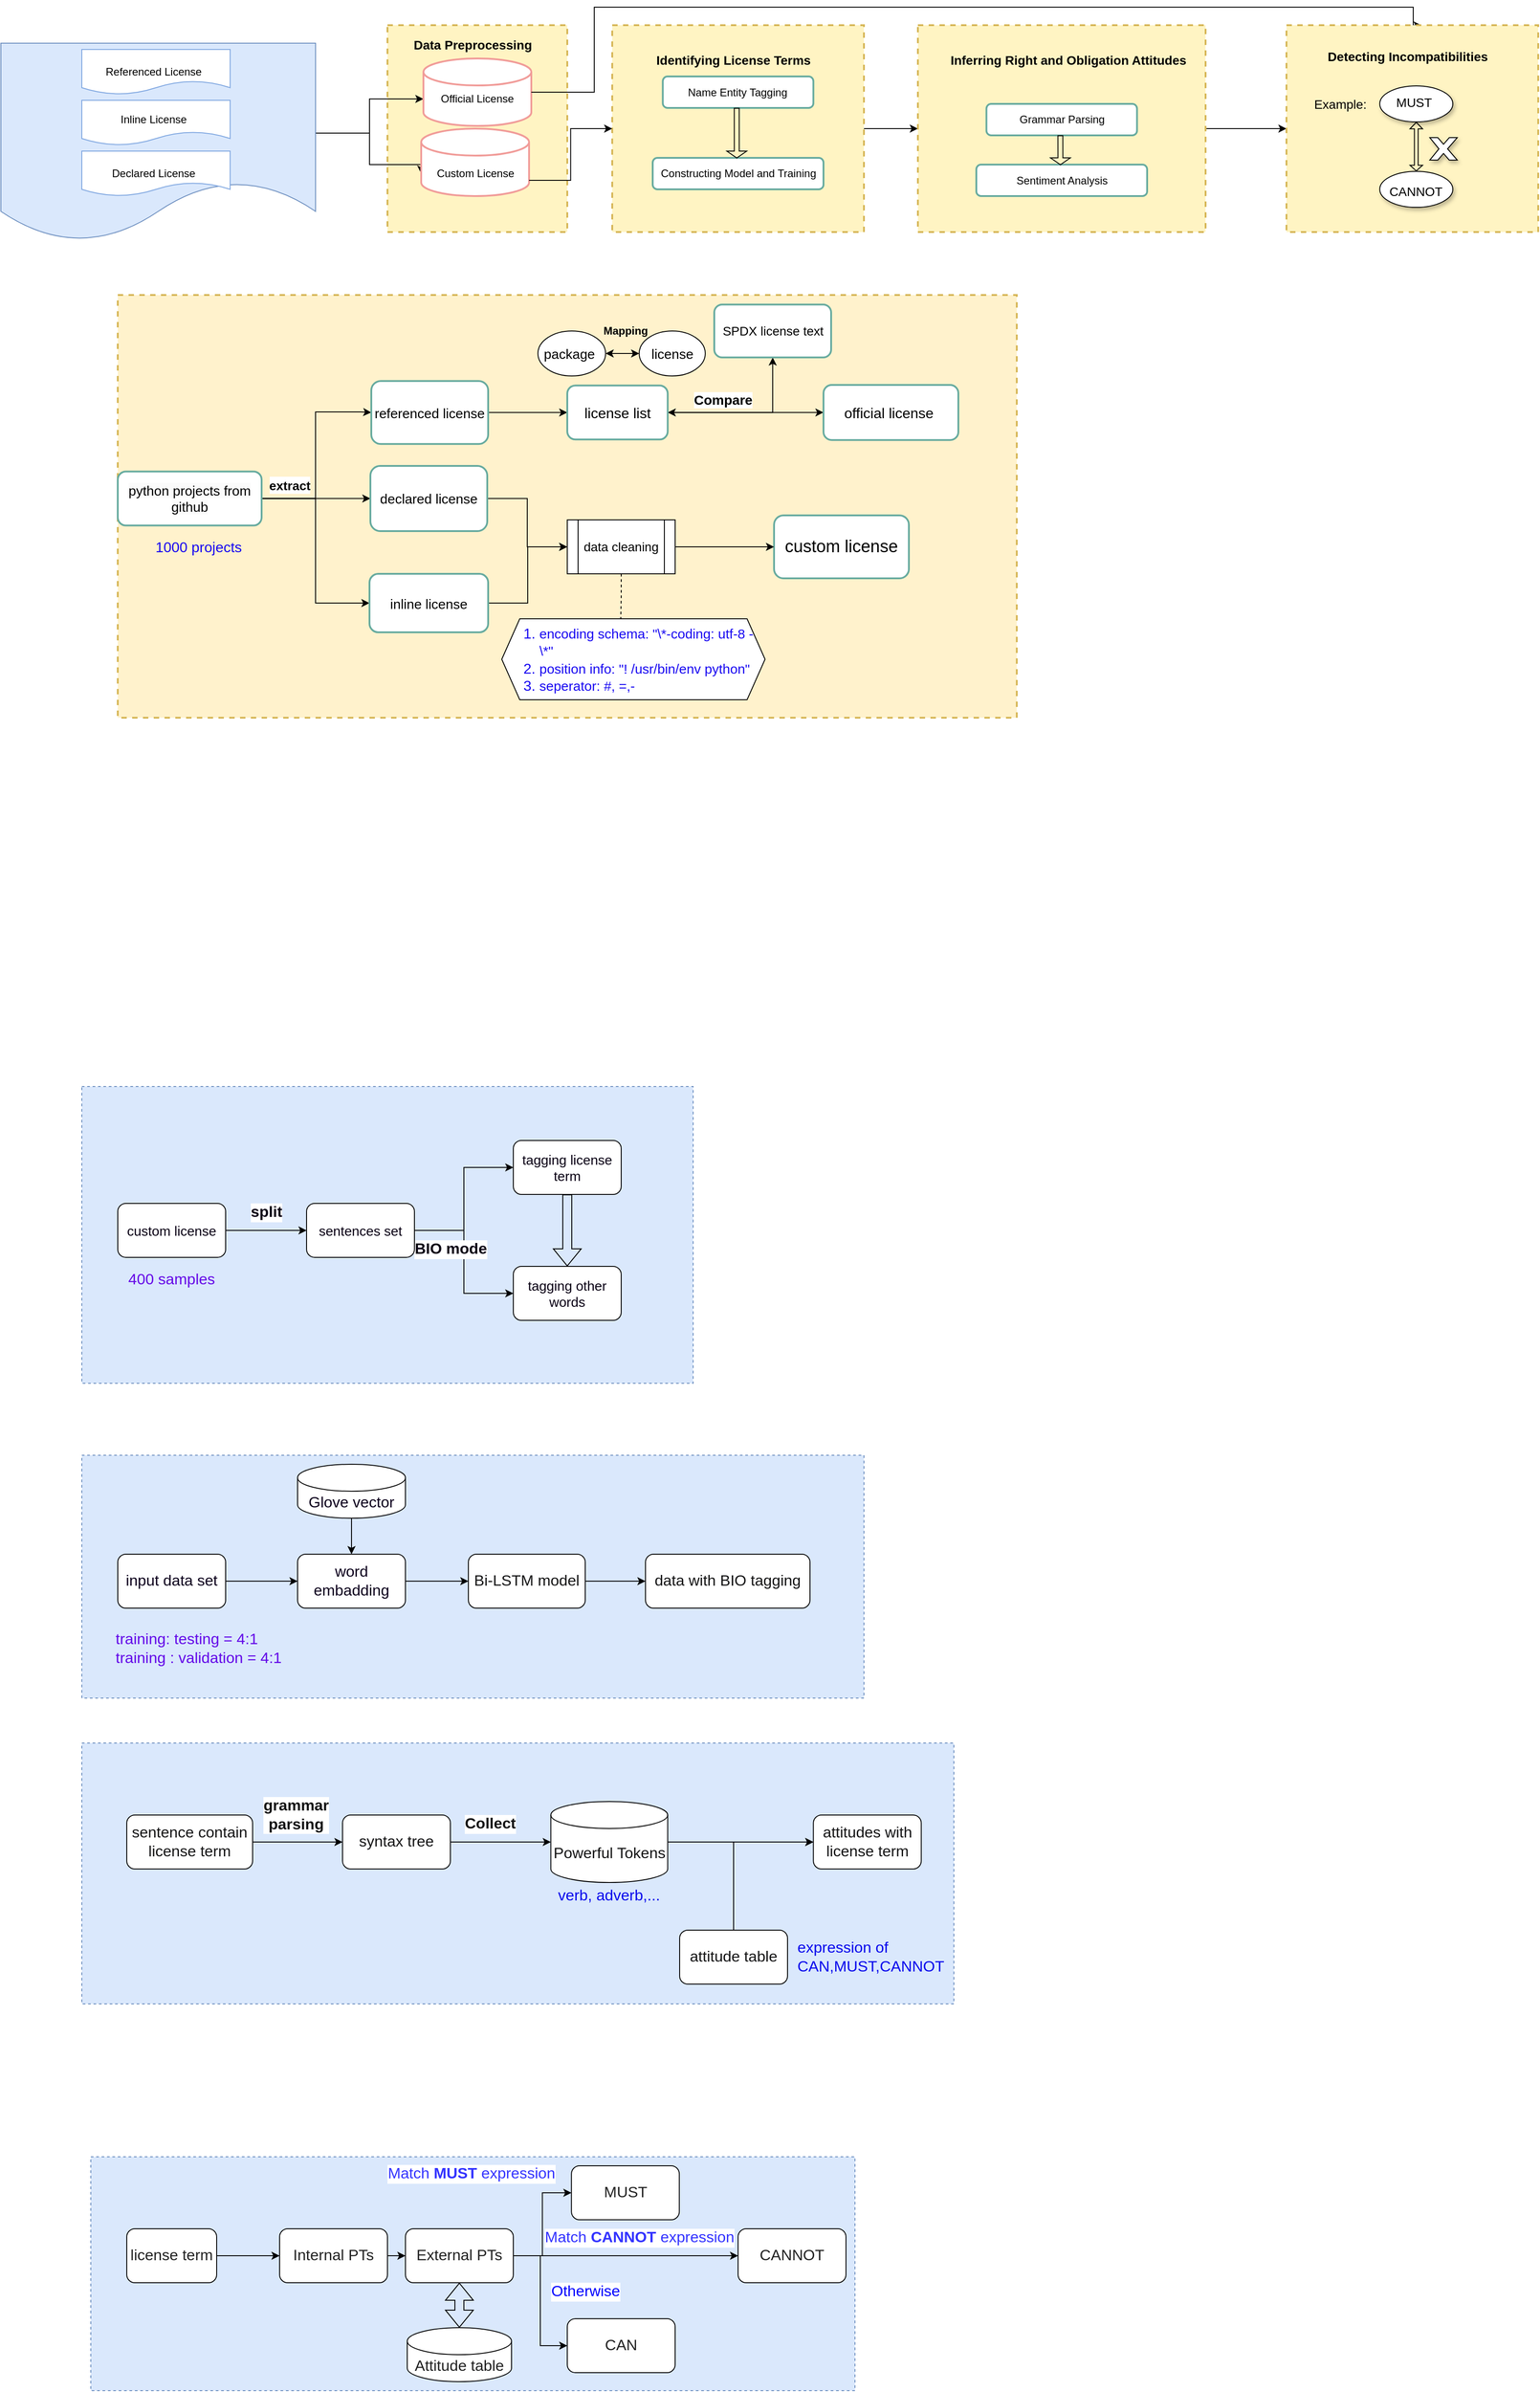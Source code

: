 <mxfile version="20.8.3" type="github">
  <diagram id="LoJ6E7l1iG33e22ECbr3" name="第 1 页">
    <mxGraphModel dx="2642" dy="511" grid="1" gridSize="10" guides="1" tooltips="1" connect="1" arrows="1" fold="1" page="1" pageScale="1" pageWidth="1654" pageHeight="1169" math="0" shadow="0">
      <root>
        <mxCell id="0" />
        <mxCell id="1" parent="0" />
        <mxCell id="tMsoOzyT2SmthRaGuFJ_-2" value="" style="rounded=0;whiteSpace=wrap;html=1;dashed=1;strokeWidth=2;fillColor=#fff2cc;strokeColor=#d6b656;" parent="1" vertex="1">
          <mxGeometry x="-130" y="460" width="1000" height="470" as="geometry" />
        </mxCell>
        <mxCell id="uneNTKZCtoABOVwzLXwp-10" style="edgeStyle=orthogonalEdgeStyle;rounded=0;orthogonalLoop=1;jettySize=auto;html=1;exitX=1;exitY=0.5;exitDx=0;exitDy=0;entryX=0;entryY=0.5;entryDx=0;entryDy=0;" parent="1" source="92rRM3sGEScD5bXHkcLb-15" target="92rRM3sGEScD5bXHkcLb-26" edge="1">
          <mxGeometry relative="1" as="geometry" />
        </mxCell>
        <mxCell id="92rRM3sGEScD5bXHkcLb-15" value="" style="rounded=0;whiteSpace=wrap;html=1;dashed=1;fillColor=#FFF4C3;strokeColor=#d6b656;strokeWidth=2;" parent="1" vertex="1">
          <mxGeometry x="420" y="160" width="280" height="230" as="geometry" />
        </mxCell>
        <mxCell id="92rRM3sGEScD5bXHkcLb-9" value="" style="rounded=0;whiteSpace=wrap;html=1;dashed=1;fillColor=#FFF4C3;strokeColor=#d6b656;strokeWidth=2;" parent="1" vertex="1">
          <mxGeometry x="170" y="160" width="200" height="230" as="geometry" />
        </mxCell>
        <mxCell id="uneNTKZCtoABOVwzLXwp-1" style="edgeStyle=orthogonalEdgeStyle;rounded=0;orthogonalLoop=1;jettySize=auto;html=1;exitX=1;exitY=0.5;exitDx=0;exitDy=0;" parent="1" source="92rRM3sGEScD5bXHkcLb-1" target="92rRM3sGEScD5bXHkcLb-12" edge="1">
          <mxGeometry relative="1" as="geometry">
            <Array as="points">
              <mxPoint x="90" y="280" />
              <mxPoint x="150" y="280" />
              <mxPoint x="150" y="242" />
            </Array>
          </mxGeometry>
        </mxCell>
        <mxCell id="uneNTKZCtoABOVwzLXwp-2" style="edgeStyle=orthogonalEdgeStyle;rounded=0;orthogonalLoop=1;jettySize=auto;html=1;exitX=1;exitY=0.5;exitDx=0;exitDy=0;entryX=0;entryY=0.5;entryDx=0;entryDy=0;" parent="1" source="92rRM3sGEScD5bXHkcLb-1" target="92rRM3sGEScD5bXHkcLb-13" edge="1">
          <mxGeometry relative="1" as="geometry">
            <Array as="points">
              <mxPoint x="90" y="280" />
              <mxPoint x="150" y="280" />
              <mxPoint x="150" y="315" />
            </Array>
          </mxGeometry>
        </mxCell>
        <mxCell id="92rRM3sGEScD5bXHkcLb-1" value="" style="shape=document;whiteSpace=wrap;html=1;boundedLbl=1;fillColor=#dae8fc;strokeColor=#6c8ebf;" parent="1" vertex="1">
          <mxGeometry x="-260" y="180" width="350" height="220" as="geometry" />
        </mxCell>
        <mxCell id="92rRM3sGEScD5bXHkcLb-2" value="" style="shape=document;whiteSpace=wrap;html=1;boundedLbl=1;strokeColor=#7EA6E0;" parent="1" vertex="1">
          <mxGeometry x="-170" y="187" width="165" height="50" as="geometry" />
        </mxCell>
        <mxCell id="92rRM3sGEScD5bXHkcLb-3" value="" style="shape=document;whiteSpace=wrap;html=1;boundedLbl=1;strokeColor=#7EA6E0;" parent="1" vertex="1">
          <mxGeometry x="-170" y="243.5" width="165" height="50" as="geometry" />
        </mxCell>
        <mxCell id="92rRM3sGEScD5bXHkcLb-4" value="" style="shape=document;whiteSpace=wrap;html=1;boundedLbl=1;strokeColor=#7EA6E0;" parent="1" vertex="1">
          <mxGeometry x="-170" y="300" width="165" height="50" as="geometry" />
        </mxCell>
        <mxCell id="92rRM3sGEScD5bXHkcLb-5" value="Referenced License" style="text;html=1;strokeColor=none;fillColor=none;align=center;verticalAlign=middle;whiteSpace=wrap;rounded=0;" parent="1" vertex="1">
          <mxGeometry x="-150" y="197" width="120" height="30" as="geometry" />
        </mxCell>
        <mxCell id="92rRM3sGEScD5bXHkcLb-6" value="Inline License" style="text;html=1;strokeColor=none;fillColor=none;align=center;verticalAlign=middle;whiteSpace=wrap;rounded=0;" parent="1" vertex="1">
          <mxGeometry x="-150" y="250" width="120" height="30" as="geometry" />
        </mxCell>
        <mxCell id="92rRM3sGEScD5bXHkcLb-7" value="Declared License" style="text;html=1;strokeColor=none;fillColor=none;align=center;verticalAlign=middle;whiteSpace=wrap;rounded=0;" parent="1" vertex="1">
          <mxGeometry x="-150" y="310" width="120" height="30" as="geometry" />
        </mxCell>
        <mxCell id="92rRM3sGEScD5bXHkcLb-10" value="" style="shape=cylinder3;whiteSpace=wrap;html=1;boundedLbl=1;backgroundOutline=1;size=15;strokeColor=#F19C99;strokeWidth=2;" parent="1" vertex="1">
          <mxGeometry x="210" y="197" width="120" height="75" as="geometry" />
        </mxCell>
        <mxCell id="92rRM3sGEScD5bXHkcLb-11" value="" style="shape=cylinder3;whiteSpace=wrap;html=1;boundedLbl=1;backgroundOutline=1;size=15;strokeColor=#F19C99;strokeWidth=2;" parent="1" vertex="1">
          <mxGeometry x="207.5" y="275" width="120" height="75" as="geometry" />
        </mxCell>
        <mxCell id="uneNTKZCtoABOVwzLXwp-17" style="edgeStyle=orthogonalEdgeStyle;rounded=0;orthogonalLoop=1;jettySize=auto;html=1;exitX=1;exitY=0.25;exitDx=0;exitDy=0;entryX=0.537;entryY=0.001;entryDx=0;entryDy=0;entryPerimeter=0;" parent="1" source="92rRM3sGEScD5bXHkcLb-12" target="92rRM3sGEScD5bXHkcLb-33" edge="1">
          <mxGeometry relative="1" as="geometry">
            <Array as="points">
              <mxPoint x="400" y="234" />
              <mxPoint x="400" y="140" />
              <mxPoint x="1311" y="140" />
            </Array>
          </mxGeometry>
        </mxCell>
        <mxCell id="92rRM3sGEScD5bXHkcLb-12" value="Official License" style="text;html=1;strokeColor=none;fillColor=none;align=center;verticalAlign=middle;whiteSpace=wrap;rounded=0;" parent="1" vertex="1">
          <mxGeometry x="210" y="227" width="120" height="30" as="geometry" />
        </mxCell>
        <mxCell id="uneNTKZCtoABOVwzLXwp-3" style="edgeStyle=orthogonalEdgeStyle;rounded=0;orthogonalLoop=1;jettySize=auto;html=1;exitX=1;exitY=0.75;exitDx=0;exitDy=0;" parent="1" source="92rRM3sGEScD5bXHkcLb-13" target="92rRM3sGEScD5bXHkcLb-15" edge="1">
          <mxGeometry relative="1" as="geometry" />
        </mxCell>
        <mxCell id="92rRM3sGEScD5bXHkcLb-13" value="Custom License" style="text;html=1;strokeColor=none;fillColor=none;align=center;verticalAlign=middle;whiteSpace=wrap;rounded=0;" parent="1" vertex="1">
          <mxGeometry x="207.5" y="310" width="120" height="30" as="geometry" />
        </mxCell>
        <mxCell id="92rRM3sGEScD5bXHkcLb-14" value="&lt;b&gt;&lt;font style=&quot;font-size: 14px;&quot;&gt;Data Preprocessing&lt;/font&gt;&lt;/b&gt;" style="text;html=1;strokeColor=none;fillColor=none;align=center;verticalAlign=middle;whiteSpace=wrap;rounded=0;" parent="1" vertex="1">
          <mxGeometry x="190" y="167" width="150" height="30" as="geometry" />
        </mxCell>
        <mxCell id="92rRM3sGEScD5bXHkcLb-16" value="&lt;span style=&quot;font-size: 14px;&quot;&gt;&lt;b&gt;Identifying License Terms&lt;/b&gt;&lt;/span&gt;" style="text;html=1;strokeColor=none;fillColor=none;align=center;verticalAlign=middle;whiteSpace=wrap;rounded=0;" parent="1" vertex="1">
          <mxGeometry x="460" y="183.5" width="190" height="30" as="geometry" />
        </mxCell>
        <mxCell id="92rRM3sGEScD5bXHkcLb-17" value="" style="rounded=1;whiteSpace=wrap;html=1;fontSize=14;strokeColor=#67AB9F;strokeWidth=2;" parent="1" vertex="1">
          <mxGeometry x="476.25" y="217" width="167.5" height="35" as="geometry" />
        </mxCell>
        <mxCell id="92rRM3sGEScD5bXHkcLb-19" value="" style="rounded=1;whiteSpace=wrap;html=1;fontSize=14;strokeColor=#67AB9F;strokeWidth=2;" parent="1" vertex="1">
          <mxGeometry x="465.01" y="307.5" width="190" height="35" as="geometry" />
        </mxCell>
        <mxCell id="92rRM3sGEScD5bXHkcLb-21" value="Name Entity Tagging" style="text;html=1;strokeColor=none;fillColor=none;align=center;verticalAlign=middle;whiteSpace=wrap;rounded=0;shadow=1;" parent="1" vertex="1">
          <mxGeometry x="475.39" y="215.5" width="169.24" height="38" as="geometry" />
        </mxCell>
        <mxCell id="92rRM3sGEScD5bXHkcLb-22" value="Constructing Model and Training" style="text;html=1;strokeColor=none;fillColor=none;align=center;verticalAlign=middle;whiteSpace=wrap;rounded=0;shadow=1;" parent="1" vertex="1">
          <mxGeometry x="456.5" y="310" width="207" height="30" as="geometry" />
        </mxCell>
        <mxCell id="92rRM3sGEScD5bXHkcLb-25" value="" style="shape=flexArrow;endArrow=classic;html=1;rounded=0;fontSize=14;exitX=0.491;exitY=0.995;exitDx=0;exitDy=0;exitPerimeter=0;endWidth=15.625;endSize=2.225;entryX=0.493;entryY=-0.061;entryDx=0;entryDy=0;entryPerimeter=0;width=5.483;" parent="1" source="92rRM3sGEScD5bXHkcLb-17" target="92rRM3sGEScD5bXHkcLb-22" edge="1">
          <mxGeometry width="50" height="50" relative="1" as="geometry">
            <mxPoint x="243" y="620" as="sourcePoint" />
            <mxPoint x="300" y="560" as="targetPoint" />
            <Array as="points" />
          </mxGeometry>
        </mxCell>
        <mxCell id="uneNTKZCtoABOVwzLXwp-16" style="edgeStyle=orthogonalEdgeStyle;rounded=0;orthogonalLoop=1;jettySize=auto;html=1;exitX=1;exitY=0.5;exitDx=0;exitDy=0;entryX=0;entryY=0.5;entryDx=0;entryDy=0;" parent="1" source="92rRM3sGEScD5bXHkcLb-26" target="92rRM3sGEScD5bXHkcLb-33" edge="1">
          <mxGeometry relative="1" as="geometry" />
        </mxCell>
        <mxCell id="92rRM3sGEScD5bXHkcLb-26" value="" style="rounded=0;whiteSpace=wrap;html=1;dashed=1;fillColor=#FFF4C3;strokeColor=#d6b656;strokeWidth=2;" parent="1" vertex="1">
          <mxGeometry x="760" y="160" width="320" height="230" as="geometry" />
        </mxCell>
        <mxCell id="92rRM3sGEScD5bXHkcLb-27" value="&lt;span style=&quot;font-size: 14px;&quot;&gt;&lt;b&gt;Inferring Right and Obligation Attitudes&lt;/b&gt;&lt;/span&gt;" style="text;html=1;strokeColor=none;fillColor=none;align=center;verticalAlign=middle;whiteSpace=wrap;rounded=0;" parent="1" vertex="1">
          <mxGeometry x="790" y="183.5" width="275" height="30" as="geometry" />
        </mxCell>
        <mxCell id="92rRM3sGEScD5bXHkcLb-28" value="" style="rounded=1;whiteSpace=wrap;html=1;fontSize=14;strokeColor=#67AB9F;strokeWidth=2;" parent="1" vertex="1">
          <mxGeometry x="836.25" y="247.5" width="167.5" height="35" as="geometry" />
        </mxCell>
        <mxCell id="92rRM3sGEScD5bXHkcLb-29" value="" style="rounded=1;whiteSpace=wrap;html=1;fontSize=14;strokeColor=#67AB9F;strokeWidth=2;" parent="1" vertex="1">
          <mxGeometry x="825" y="315" width="190" height="35" as="geometry" />
        </mxCell>
        <mxCell id="92rRM3sGEScD5bXHkcLb-30" value="Grammar Parsing" style="text;html=1;strokeColor=none;fillColor=none;align=center;verticalAlign=middle;whiteSpace=wrap;rounded=0;shadow=1;" parent="1" vertex="1">
          <mxGeometry x="851.5" y="250" width="137" height="30" as="geometry" />
        </mxCell>
        <mxCell id="92rRM3sGEScD5bXHkcLb-31" value="Sentiment Analysis" style="text;html=1;strokeColor=none;fillColor=none;align=center;verticalAlign=middle;whiteSpace=wrap;rounded=0;shadow=1;" parent="1" vertex="1">
          <mxGeometry x="816.5" y="317.5" width="207" height="30" as="geometry" />
        </mxCell>
        <mxCell id="92rRM3sGEScD5bXHkcLb-32" value="" style="shape=flexArrow;endArrow=classic;html=1;rounded=0;fontSize=14;exitX=0.491;exitY=0.995;exitDx=0;exitDy=0;exitPerimeter=0;endWidth=15.625;endSize=2.225;entryX=0.493;entryY=-0.061;entryDx=0;entryDy=0;entryPerimeter=0;width=5.483;" parent="1" source="92rRM3sGEScD5bXHkcLb-28" target="92rRM3sGEScD5bXHkcLb-31" edge="1">
          <mxGeometry width="50" height="50" relative="1" as="geometry">
            <mxPoint x="919.25" y="257" as="sourcePoint" />
            <mxPoint x="976.25" y="197" as="targetPoint" />
          </mxGeometry>
        </mxCell>
        <mxCell id="92rRM3sGEScD5bXHkcLb-33" value="" style="rounded=0;whiteSpace=wrap;html=1;dashed=1;fillColor=#FFF4C3;strokeColor=#d6b656;strokeWidth=2;" parent="1" vertex="1">
          <mxGeometry x="1170" y="160" width="280" height="230" as="geometry" />
        </mxCell>
        <mxCell id="92rRM3sGEScD5bXHkcLb-34" value="&lt;span style=&quot;font-size: 14px;&quot;&gt;&lt;b&gt;Detecting Incompatibilities&lt;/b&gt;&lt;/span&gt;" style="text;html=1;strokeColor=none;fillColor=none;align=center;verticalAlign=middle;whiteSpace=wrap;rounded=0;" parent="1" vertex="1">
          <mxGeometry x="1210" y="180" width="190" height="30" as="geometry" />
        </mxCell>
        <mxCell id="92rRM3sGEScD5bXHkcLb-40" value="" style="ellipse;whiteSpace=wrap;html=1;shadow=1;fontSize=14;" parent="1" vertex="1">
          <mxGeometry x="1273.76" y="227.5" width="81.25" height="40" as="geometry" />
        </mxCell>
        <mxCell id="92rRM3sGEScD5bXHkcLb-41" value="" style="ellipse;whiteSpace=wrap;html=1;shadow=1;fontSize=14;" parent="1" vertex="1">
          <mxGeometry x="1273.76" y="322.5" width="81.25" height="40" as="geometry" />
        </mxCell>
        <mxCell id="92rRM3sGEScD5bXHkcLb-42" value="Example:" style="text;html=1;strokeColor=none;fillColor=none;align=center;verticalAlign=middle;whiteSpace=wrap;rounded=0;shadow=1;fontSize=14;" parent="1" vertex="1">
          <mxGeometry x="1200" y="232.5" width="60" height="30" as="geometry" />
        </mxCell>
        <mxCell id="92rRM3sGEScD5bXHkcLb-43" value="" style="shape=flexArrow;endArrow=classic;startArrow=classic;html=1;rounded=0;fontSize=14;entryX=0.5;entryY=1;entryDx=0;entryDy=0;startWidth=8.878;startSize=1.764;endWidth=8.878;endSize=2.079;width=4.184;" parent="1" source="92rRM3sGEScD5bXHkcLb-41" target="92rRM3sGEScD5bXHkcLb-40" edge="1">
          <mxGeometry width="100" height="100" relative="1" as="geometry">
            <mxPoint x="1260" y="162.5" as="sourcePoint" />
            <mxPoint x="1360" y="62.5" as="targetPoint" />
          </mxGeometry>
        </mxCell>
        <mxCell id="92rRM3sGEScD5bXHkcLb-44" value="MUST" style="text;html=1;strokeColor=none;fillColor=none;align=center;verticalAlign=middle;whiteSpace=wrap;rounded=0;shadow=1;fontSize=14;" parent="1" vertex="1">
          <mxGeometry x="1284.38" y="232.5" width="55.62" height="27.5" as="geometry" />
        </mxCell>
        <mxCell id="92rRM3sGEScD5bXHkcLb-45" value="CANNOT" style="text;html=1;strokeColor=none;fillColor=none;align=center;verticalAlign=middle;whiteSpace=wrap;rounded=0;shadow=1;fontSize=14;" parent="1" vertex="1">
          <mxGeometry x="1284.38" y="330" width="60" height="30" as="geometry" />
        </mxCell>
        <mxCell id="92rRM3sGEScD5bXHkcLb-46" value="" style="verticalLabelPosition=bottom;verticalAlign=top;html=1;shape=mxgraph.basic.x;shadow=1;fontSize=14;" parent="1" vertex="1">
          <mxGeometry x="1329.39" y="285" width="30.61" height="25" as="geometry" />
        </mxCell>
        <mxCell id="tMsoOzyT2SmthRaGuFJ_-19" style="edgeStyle=orthogonalEdgeStyle;rounded=0;orthogonalLoop=1;jettySize=auto;html=1;exitX=1;exitY=0.5;exitDx=0;exitDy=0;entryX=0;entryY=0.5;entryDx=0;entryDy=0;fontSize=15;" parent="1" source="tMsoOzyT2SmthRaGuFJ_-10" target="tMsoOzyT2SmthRaGuFJ_-11" edge="1">
          <mxGeometry relative="1" as="geometry">
            <Array as="points">
              <mxPoint x="90" y="686" />
              <mxPoint x="90" y="590" />
              <mxPoint x="140" y="590" />
            </Array>
          </mxGeometry>
        </mxCell>
        <mxCell id="tMsoOzyT2SmthRaGuFJ_-21" style="edgeStyle=orthogonalEdgeStyle;rounded=0;orthogonalLoop=1;jettySize=auto;html=1;exitX=1;exitY=0.5;exitDx=0;exitDy=0;entryX=0;entryY=0.5;entryDx=0;entryDy=0;fontSize=15;" parent="1" source="tMsoOzyT2SmthRaGuFJ_-10" target="tMsoOzyT2SmthRaGuFJ_-13" edge="1">
          <mxGeometry relative="1" as="geometry" />
        </mxCell>
        <mxCell id="tMsoOzyT2SmthRaGuFJ_-38" value="&lt;b&gt;&lt;font style=&quot;font-size: 14px;&quot;&gt;extract&lt;/font&gt;&lt;/b&gt;" style="edgeLabel;html=1;align=center;verticalAlign=middle;resizable=0;points=[];fontSize=16;" parent="tMsoOzyT2SmthRaGuFJ_-21" vertex="1" connectable="0">
          <mxGeometry x="-0.356" relative="1" as="geometry">
            <mxPoint x="-8" y="-16" as="offset" />
          </mxGeometry>
        </mxCell>
        <mxCell id="tMsoOzyT2SmthRaGuFJ_-22" style="edgeStyle=orthogonalEdgeStyle;rounded=0;orthogonalLoop=1;jettySize=auto;html=1;exitX=1;exitY=0.5;exitDx=0;exitDy=0;entryX=0;entryY=0.5;entryDx=0;entryDy=0;fontSize=15;" parent="1" source="tMsoOzyT2SmthRaGuFJ_-10" target="tMsoOzyT2SmthRaGuFJ_-14" edge="1">
          <mxGeometry relative="1" as="geometry" />
        </mxCell>
        <mxCell id="tMsoOzyT2SmthRaGuFJ_-10" value="&lt;span style=&quot;color: rgb(0, 0, 0); font-family: Helvetica; font-size: 15px; font-style: normal; font-variant-ligatures: normal; font-variant-caps: normal; font-weight: 400; letter-spacing: normal; orphans: 2; text-align: center; text-indent: 0px; text-transform: none; widows: 2; word-spacing: 0px; -webkit-text-stroke-width: 0px; background-color: rgb(251, 251, 251); text-decoration-style: initial; text-decoration-color: initial; float: none; display: inline !important;&quot;&gt;python projects from github&lt;/span&gt;" style="rounded=1;whiteSpace=wrap;html=1;fontSize=14;strokeColor=#67AB9F;strokeWidth=2;" parent="1" vertex="1">
          <mxGeometry x="-130" y="656.25" width="160" height="60" as="geometry" />
        </mxCell>
        <mxCell id="tMsoOzyT2SmthRaGuFJ_-23" style="edgeStyle=orthogonalEdgeStyle;rounded=0;orthogonalLoop=1;jettySize=auto;html=1;exitX=1;exitY=0.5;exitDx=0;exitDy=0;entryX=0;entryY=0.5;entryDx=0;entryDy=0;fontSize=15;" parent="1" source="tMsoOzyT2SmthRaGuFJ_-11" target="tMsoOzyT2SmthRaGuFJ_-12" edge="1">
          <mxGeometry relative="1" as="geometry" />
        </mxCell>
        <mxCell id="tMsoOzyT2SmthRaGuFJ_-11" value="&lt;span style=&quot;font-size: 15px;&quot;&gt;referenced license&lt;/span&gt;" style="rounded=1;whiteSpace=wrap;html=1;fontSize=14;strokeColor=#67AB9F;strokeWidth=2;" parent="1" vertex="1">
          <mxGeometry x="152" y="555.63" width="130" height="70" as="geometry" />
        </mxCell>
        <mxCell id="tMsoOzyT2SmthRaGuFJ_-34" style="edgeStyle=orthogonalEdgeStyle;rounded=0;orthogonalLoop=1;jettySize=auto;html=1;exitX=1;exitY=0.5;exitDx=0;exitDy=0;entryX=0.5;entryY=1;entryDx=0;entryDy=0;fontSize=15;startArrow=classic;startFill=1;" parent="1" source="tMsoOzyT2SmthRaGuFJ_-12" target="tMsoOzyT2SmthRaGuFJ_-17" edge="1">
          <mxGeometry relative="1" as="geometry">
            <Array as="points">
              <mxPoint x="599" y="591" />
            </Array>
          </mxGeometry>
        </mxCell>
        <mxCell id="tMsoOzyT2SmthRaGuFJ_-35" value="&lt;b&gt;Compare&lt;/b&gt;" style="edgeLabel;html=1;align=center;verticalAlign=middle;resizable=0;points=[];fontSize=15;" parent="tMsoOzyT2SmthRaGuFJ_-34" vertex="1" connectable="0">
          <mxGeometry x="0.287" y="-1" relative="1" as="geometry">
            <mxPoint x="-53" y="-16" as="offset" />
          </mxGeometry>
        </mxCell>
        <mxCell id="tMsoOzyT2SmthRaGuFJ_-37" style="edgeStyle=orthogonalEdgeStyle;rounded=0;orthogonalLoop=1;jettySize=auto;html=1;fontSize=15;startArrow=none;startFill=0;" parent="1" source="tMsoOzyT2SmthRaGuFJ_-12" target="tMsoOzyT2SmthRaGuFJ_-18" edge="1">
          <mxGeometry relative="1" as="geometry">
            <Array as="points">
              <mxPoint x="590" y="590" />
              <mxPoint x="590" y="590" />
            </Array>
          </mxGeometry>
        </mxCell>
        <mxCell id="tMsoOzyT2SmthRaGuFJ_-12" value="&lt;font style=&quot;font-size: 16px;&quot;&gt;license list&lt;/font&gt;" style="rounded=1;whiteSpace=wrap;html=1;fontSize=14;strokeColor=#67AB9F;strokeWidth=2;" parent="1" vertex="1">
          <mxGeometry x="370" y="560.63" width="111.72" height="60" as="geometry" />
        </mxCell>
        <mxCell id="tMsoOzyT2SmthRaGuFJ_-41" style="edgeStyle=orthogonalEdgeStyle;rounded=0;orthogonalLoop=1;jettySize=auto;html=1;exitX=1;exitY=0.5;exitDx=0;exitDy=0;entryX=0;entryY=0.5;entryDx=0;entryDy=0;fontSize=19;startArrow=none;startFill=0;" parent="1" source="tMsoOzyT2SmthRaGuFJ_-13" target="tMsoOzyT2SmthRaGuFJ_-40" edge="1">
          <mxGeometry relative="1" as="geometry" />
        </mxCell>
        <mxCell id="tMsoOzyT2SmthRaGuFJ_-13" value="&lt;span style=&quot;font-size: 15px;&quot;&gt;declared license&lt;/span&gt;" style="rounded=1;whiteSpace=wrap;html=1;fontSize=14;strokeColor=#67AB9F;strokeWidth=2;" parent="1" vertex="1">
          <mxGeometry x="151" y="650" width="130" height="72.5" as="geometry" />
        </mxCell>
        <mxCell id="tMsoOzyT2SmthRaGuFJ_-42" style="edgeStyle=orthogonalEdgeStyle;rounded=0;orthogonalLoop=1;jettySize=auto;html=1;exitX=1;exitY=0.5;exitDx=0;exitDy=0;entryX=0;entryY=0.5;entryDx=0;entryDy=0;fontSize=19;startArrow=none;startFill=0;" parent="1" source="tMsoOzyT2SmthRaGuFJ_-14" target="tMsoOzyT2SmthRaGuFJ_-40" edge="1">
          <mxGeometry relative="1" as="geometry" />
        </mxCell>
        <mxCell id="tMsoOzyT2SmthRaGuFJ_-14" value="&lt;span style=&quot;font-size: 15px;&quot;&gt;inline license&lt;/span&gt;" style="rounded=1;whiteSpace=wrap;html=1;fontSize=14;strokeColor=#67AB9F;strokeWidth=2;" parent="1" vertex="1">
          <mxGeometry x="150" y="770" width="132" height="65" as="geometry" />
        </mxCell>
        <mxCell id="tMsoOzyT2SmthRaGuFJ_-16" value="&lt;font style=&quot;font-size: 19px;&quot;&gt;custom license&lt;/font&gt;" style="rounded=1;whiteSpace=wrap;html=1;fontSize=14;strokeColor=#67AB9F;strokeWidth=2;" parent="1" vertex="1">
          <mxGeometry x="600" y="705" width="150" height="70" as="geometry" />
        </mxCell>
        <mxCell id="tMsoOzyT2SmthRaGuFJ_-17" value="SPDX license text" style="rounded=1;whiteSpace=wrap;html=1;fontSize=14;strokeColor=#67AB9F;strokeWidth=2;" parent="1" vertex="1">
          <mxGeometry x="533.5" y="470.63" width="130" height="58.75" as="geometry" />
        </mxCell>
        <mxCell id="tMsoOzyT2SmthRaGuFJ_-18" value="&lt;font style=&quot;font-size: 16px;&quot;&gt;official license&amp;nbsp;&lt;/font&gt;" style="rounded=1;whiteSpace=wrap;html=1;fontSize=14;strokeColor=#67AB9F;strokeWidth=2;" parent="1" vertex="1">
          <mxGeometry x="655.01" y="560.01" width="150" height="61.25" as="geometry" />
        </mxCell>
        <mxCell id="tMsoOzyT2SmthRaGuFJ_-27" value="&lt;b&gt;Mapping&lt;/b&gt;" style="text;html=1;strokeColor=none;fillColor=none;align=center;verticalAlign=middle;whiteSpace=wrap;rounded=0;fontSize=12;" parent="1" vertex="1">
          <mxGeometry x="412.75" y="490" width="43.75" height="20" as="geometry" />
        </mxCell>
        <mxCell id="tMsoOzyT2SmthRaGuFJ_-31" style="edgeStyle=orthogonalEdgeStyle;rounded=0;orthogonalLoop=1;jettySize=auto;html=1;exitX=1;exitY=0.5;exitDx=0;exitDy=0;entryX=0;entryY=0.5;entryDx=0;entryDy=0;fontSize=15;startArrow=classic;startFill=1;" parent="1" source="tMsoOzyT2SmthRaGuFJ_-29" target="tMsoOzyT2SmthRaGuFJ_-30" edge="1">
          <mxGeometry relative="1" as="geometry" />
        </mxCell>
        <mxCell id="tMsoOzyT2SmthRaGuFJ_-29" value="&lt;font style=&quot;font-size: 15px;&quot;&gt;package&amp;nbsp;&lt;/font&gt;" style="ellipse;whiteSpace=wrap;html=1;fontSize=12;" parent="1" vertex="1">
          <mxGeometry x="337.35" y="500" width="75.3" height="50" as="geometry" />
        </mxCell>
        <mxCell id="tMsoOzyT2SmthRaGuFJ_-30" value="license" style="ellipse;whiteSpace=wrap;html=1;fontSize=15;" parent="1" vertex="1">
          <mxGeometry x="450" y="500" width="73.5" height="50" as="geometry" />
        </mxCell>
        <mxCell id="tMsoOzyT2SmthRaGuFJ_-43" style="edgeStyle=orthogonalEdgeStyle;rounded=0;orthogonalLoop=1;jettySize=auto;html=1;exitX=1;exitY=0.5;exitDx=0;exitDy=0;entryX=0;entryY=0.5;entryDx=0;entryDy=0;fontSize=19;startArrow=none;startFill=0;" parent="1" source="tMsoOzyT2SmthRaGuFJ_-40" target="tMsoOzyT2SmthRaGuFJ_-16" edge="1">
          <mxGeometry relative="1" as="geometry" />
        </mxCell>
        <mxCell id="tMsoOzyT2SmthRaGuFJ_-48" style="edgeStyle=orthogonalEdgeStyle;rounded=0;orthogonalLoop=1;jettySize=auto;html=1;exitX=0.5;exitY=1;exitDx=0;exitDy=0;entryX=0.452;entryY=0.004;entryDx=0;entryDy=0;entryPerimeter=0;fontSize=15;fontColor=#1809F1;startArrow=none;startFill=0;dashed=1;endArrow=none;endFill=0;" parent="1" source="tMsoOzyT2SmthRaGuFJ_-40" target="tMsoOzyT2SmthRaGuFJ_-47" edge="1">
          <mxGeometry relative="1" as="geometry" />
        </mxCell>
        <mxCell id="tMsoOzyT2SmthRaGuFJ_-40" value="data cleaning" style="shape=process;whiteSpace=wrap;html=1;backgroundOutline=1;fontSize=14;" parent="1" vertex="1">
          <mxGeometry x="370" y="710" width="120" height="60" as="geometry" />
        </mxCell>
        <mxCell id="tMsoOzyT2SmthRaGuFJ_-45" value="1000 projects" style="text;html=1;strokeColor=none;fillColor=none;align=center;verticalAlign=middle;whiteSpace=wrap;rounded=0;fontSize=16;fontColor=#1809f1;" parent="1" vertex="1">
          <mxGeometry x="-90" y="730" width="100" height="20" as="geometry" />
        </mxCell>
        <mxCell id="tMsoOzyT2SmthRaGuFJ_-47" value="&lt;ol style=&quot;border-color: var(--border-color); font-size: 16px;&quot;&gt;&lt;li style=&quot;border-color: var(--border-color);&quot;&gt;&lt;span style=&quot;border-color: var(--border-color); font-size: 15px; background-color: initial;&quot;&gt;encoding schema: &quot;\*-coding: utf-8 -\*&quot;&lt;/span&gt;&lt;/li&gt;&lt;li style=&quot;border-color: var(--border-color);&quot;&gt;&lt;span style=&quot;border-color: var(--border-color); font-size: 15px; background-color: initial;&quot;&gt;position info:&amp;nbsp;&lt;/span&gt;&lt;span style=&quot;border-color: var(--border-color); font-size: 15px; background-color: initial;&quot; class=&quot;S1PPyQ&quot;&gt;&quot;! /usr/bin/env python&quot;&lt;/span&gt;&lt;/li&gt;&lt;li style=&quot;border-color: var(--border-color);&quot;&gt;&lt;span style=&quot;border-color: var(--border-color); font-size: 15px; background-color: initial;&quot;&gt;seperator: #, =,-&lt;/span&gt;&lt;/li&gt;&lt;/ol&gt;" style="shape=hexagon;perimeter=hexagonPerimeter2;whiteSpace=wrap;html=1;fixedSize=1;fontSize=15;fontColor=#1809F1;align=left;" parent="1" vertex="1">
          <mxGeometry x="297.13" y="820" width="292.87" height="90" as="geometry" />
        </mxCell>
        <mxCell id="tMsoOzyT2SmthRaGuFJ_-51" value="" style="rounded=0;whiteSpace=wrap;html=1;dashed=1;fontSize=15;fillColor=#dae8fc;strokeColor=#6c8ebf;" parent="1" vertex="1">
          <mxGeometry x="-170" y="1340" width="680" height="330" as="geometry" />
        </mxCell>
        <mxCell id="tMsoOzyT2SmthRaGuFJ_-57" style="edgeStyle=orthogonalEdgeStyle;rounded=0;orthogonalLoop=1;jettySize=auto;html=1;exitX=1;exitY=0.5;exitDx=0;exitDy=0;fontSize=15;fontColor=#090114;startArrow=none;startFill=0;endArrow=classic;endFill=1;" parent="1" source="tMsoOzyT2SmthRaGuFJ_-52" target="tMsoOzyT2SmthRaGuFJ_-54" edge="1">
          <mxGeometry relative="1" as="geometry" />
        </mxCell>
        <mxCell id="tMsoOzyT2SmthRaGuFJ_-58" value="&lt;b&gt;&lt;font style=&quot;font-size: 17px;&quot;&gt;split&lt;/font&gt;&lt;/b&gt;" style="edgeLabel;html=1;align=center;verticalAlign=middle;resizable=0;points=[];fontSize=15;fontColor=#090114;" parent="tMsoOzyT2SmthRaGuFJ_-57" vertex="1" connectable="0">
          <mxGeometry x="-0.216" y="-3" relative="1" as="geometry">
            <mxPoint x="9" y="-23" as="offset" />
          </mxGeometry>
        </mxCell>
        <mxCell id="tMsoOzyT2SmthRaGuFJ_-52" value="&lt;font color=&quot;#090114&quot;&gt;custom license&lt;/font&gt;" style="rounded=1;whiteSpace=wrap;html=1;fontSize=15;fontColor=#1809F1;" parent="1" vertex="1">
          <mxGeometry x="-130" y="1470" width="120" height="60" as="geometry" />
        </mxCell>
        <mxCell id="tMsoOzyT2SmthRaGuFJ_-60" style="edgeStyle=orthogonalEdgeStyle;rounded=0;orthogonalLoop=1;jettySize=auto;html=1;exitX=1;exitY=0.5;exitDx=0;exitDy=0;entryX=0;entryY=0.5;entryDx=0;entryDy=0;fontSize=17;fontColor=#090114;startArrow=none;startFill=0;endArrow=classic;endFill=1;" parent="1" source="tMsoOzyT2SmthRaGuFJ_-54" target="tMsoOzyT2SmthRaGuFJ_-55" edge="1">
          <mxGeometry relative="1" as="geometry" />
        </mxCell>
        <mxCell id="tMsoOzyT2SmthRaGuFJ_-61" style="edgeStyle=orthogonalEdgeStyle;rounded=0;orthogonalLoop=1;jettySize=auto;html=1;exitX=1;exitY=0.5;exitDx=0;exitDy=0;entryX=0;entryY=0.5;entryDx=0;entryDy=0;fontSize=17;fontColor=#090114;startArrow=none;startFill=0;endArrow=classic;endFill=1;" parent="1" source="tMsoOzyT2SmthRaGuFJ_-54" target="tMsoOzyT2SmthRaGuFJ_-56" edge="1">
          <mxGeometry relative="1" as="geometry" />
        </mxCell>
        <mxCell id="tMsoOzyT2SmthRaGuFJ_-63" value="&lt;b&gt;BIO mode&lt;/b&gt;" style="edgeLabel;html=1;align=center;verticalAlign=middle;resizable=0;points=[];fontSize=17;fontColor=#090114;" parent="tMsoOzyT2SmthRaGuFJ_-61" vertex="1" connectable="0">
          <mxGeometry x="0.22" relative="1" as="geometry">
            <mxPoint x="-15" y="-34" as="offset" />
          </mxGeometry>
        </mxCell>
        <mxCell id="tMsoOzyT2SmthRaGuFJ_-54" value="sentences set" style="rounded=1;whiteSpace=wrap;html=1;fontSize=15;fontColor=#090114;" parent="1" vertex="1">
          <mxGeometry x="80" y="1470" width="120" height="60" as="geometry" />
        </mxCell>
        <mxCell id="tMsoOzyT2SmthRaGuFJ_-55" value="tagging license term" style="rounded=1;whiteSpace=wrap;html=1;fontSize=15;fontColor=#090114;" parent="1" vertex="1">
          <mxGeometry x="310" y="1400" width="120" height="60" as="geometry" />
        </mxCell>
        <mxCell id="tMsoOzyT2SmthRaGuFJ_-56" value="tagging other words" style="rounded=1;whiteSpace=wrap;html=1;fontSize=15;fontColor=#090114;" parent="1" vertex="1">
          <mxGeometry x="310" y="1540" width="120" height="60" as="geometry" />
        </mxCell>
        <mxCell id="tMsoOzyT2SmthRaGuFJ_-62" value="" style="shape=flexArrow;endArrow=classic;html=1;rounded=0;fontSize=17;fontColor=#090114;entryX=0.5;entryY=0;entryDx=0;entryDy=0;" parent="1" source="tMsoOzyT2SmthRaGuFJ_-55" target="tMsoOzyT2SmthRaGuFJ_-56" edge="1">
          <mxGeometry width="50" height="50" relative="1" as="geometry">
            <mxPoint x="340" y="1530" as="sourcePoint" />
            <mxPoint x="390" y="1480" as="targetPoint" />
          </mxGeometry>
        </mxCell>
        <mxCell id="tMsoOzyT2SmthRaGuFJ_-64" value="&lt;font color=&quot;#6508e7&quot;&gt;400 samples&lt;/font&gt;" style="text;html=1;strokeColor=none;fillColor=none;align=center;verticalAlign=middle;whiteSpace=wrap;rounded=0;fontSize=17;fontColor=#090114;" parent="1" vertex="1">
          <mxGeometry x="-120" y="1540" width="100" height="30" as="geometry" />
        </mxCell>
        <mxCell id="tMsoOzyT2SmthRaGuFJ_-65" value="" style="rounded=0;whiteSpace=wrap;html=1;dashed=1;fontSize=15;fillColor=#dae8fc;strokeColor=#6c8ebf;" parent="1" vertex="1">
          <mxGeometry x="-170" y="1750" width="870" height="270" as="geometry" />
        </mxCell>
        <mxCell id="tMsoOzyT2SmthRaGuFJ_-69" style="edgeStyle=orthogonalEdgeStyle;rounded=0;orthogonalLoop=1;jettySize=auto;html=1;exitX=1;exitY=0.5;exitDx=0;exitDy=0;fontSize=17;fontColor=#0C011C;startArrow=none;startFill=0;endArrow=classic;endFill=1;" parent="1" source="tMsoOzyT2SmthRaGuFJ_-66" target="tMsoOzyT2SmthRaGuFJ_-68" edge="1">
          <mxGeometry relative="1" as="geometry" />
        </mxCell>
        <mxCell id="tMsoOzyT2SmthRaGuFJ_-66" value="&lt;font color=&quot;#0c011c&quot;&gt;input data set&lt;/font&gt;" style="rounded=1;whiteSpace=wrap;html=1;fontSize=17;fontColor=#6508e7;" parent="1" vertex="1">
          <mxGeometry x="-130" y="1860" width="120" height="60" as="geometry" />
        </mxCell>
        <mxCell id="tMsoOzyT2SmthRaGuFJ_-67" value="&lt;div style=&quot;text-align: left;&quot;&gt;&lt;span style=&quot;background-color: initial;&quot;&gt;&lt;font color=&quot;#6308e8&quot;&gt;training: testing = 4:1&lt;/font&gt;&lt;/span&gt;&lt;/div&gt;&lt;div style=&quot;text-align: left;&quot;&gt;&lt;span style=&quot;background-color: initial;&quot;&gt;&lt;font color=&quot;#6308e8&quot;&gt;training : validation = 4:1&lt;/font&gt;&lt;/span&gt;&lt;/div&gt;" style="text;html=1;strokeColor=none;fillColor=none;align=center;verticalAlign=middle;whiteSpace=wrap;rounded=0;fontSize=17;fontColor=#0C011C;" parent="1" vertex="1">
          <mxGeometry x="-165" y="1950" width="250" height="30" as="geometry" />
        </mxCell>
        <mxCell id="tMsoOzyT2SmthRaGuFJ_-74" style="edgeStyle=orthogonalEdgeStyle;rounded=0;orthogonalLoop=1;jettySize=auto;html=1;exitX=1;exitY=0.5;exitDx=0;exitDy=0;entryX=0;entryY=0.5;entryDx=0;entryDy=0;fontSize=17;fontColor=#6308E8;startArrow=none;startFill=0;endArrow=classic;endFill=1;" parent="1" source="tMsoOzyT2SmthRaGuFJ_-68" target="tMsoOzyT2SmthRaGuFJ_-73" edge="1">
          <mxGeometry relative="1" as="geometry" />
        </mxCell>
        <mxCell id="tMsoOzyT2SmthRaGuFJ_-68" value="word embadding" style="rounded=1;whiteSpace=wrap;html=1;fontSize=17;fontColor=#0C011C;" parent="1" vertex="1">
          <mxGeometry x="70" y="1860" width="120" height="60" as="geometry" />
        </mxCell>
        <mxCell id="tMsoOzyT2SmthRaGuFJ_-71" style="edgeStyle=orthogonalEdgeStyle;rounded=0;orthogonalLoop=1;jettySize=auto;html=1;exitX=0.5;exitY=1;exitDx=0;exitDy=0;exitPerimeter=0;entryX=0.5;entryY=0;entryDx=0;entryDy=0;fontSize=17;fontColor=#0C011C;startArrow=none;startFill=0;endArrow=classic;endFill=1;" parent="1" source="tMsoOzyT2SmthRaGuFJ_-70" target="tMsoOzyT2SmthRaGuFJ_-68" edge="1">
          <mxGeometry relative="1" as="geometry" />
        </mxCell>
        <mxCell id="tMsoOzyT2SmthRaGuFJ_-70" value="Glove vector" style="shape=cylinder3;whiteSpace=wrap;html=1;boundedLbl=1;backgroundOutline=1;size=15;fontSize=17;fontColor=#0C011C;" parent="1" vertex="1">
          <mxGeometry x="70" y="1760" width="120" height="60" as="geometry" />
        </mxCell>
        <mxCell id="tMsoOzyT2SmthRaGuFJ_-77" style="edgeStyle=orthogonalEdgeStyle;rounded=0;orthogonalLoop=1;jettySize=auto;html=1;exitX=1;exitY=0.5;exitDx=0;exitDy=0;entryX=0;entryY=0.5;entryDx=0;entryDy=0;fontSize=17;fontColor=#141415;startArrow=none;startFill=0;endArrow=classic;endFill=1;" parent="1" source="tMsoOzyT2SmthRaGuFJ_-73" target="tMsoOzyT2SmthRaGuFJ_-76" edge="1">
          <mxGeometry relative="1" as="geometry" />
        </mxCell>
        <mxCell id="tMsoOzyT2SmthRaGuFJ_-73" value="&lt;font color=&quot;#141415&quot;&gt;Bi-LSTM model&lt;/font&gt;" style="rounded=1;whiteSpace=wrap;html=1;fontSize=17;fontColor=#6308E8;" parent="1" vertex="1">
          <mxGeometry x="260" y="1860" width="130" height="60" as="geometry" />
        </mxCell>
        <mxCell id="tMsoOzyT2SmthRaGuFJ_-76" value="data with BIO tagging" style="rounded=1;whiteSpace=wrap;html=1;fontSize=17;fontColor=#141415;" parent="1" vertex="1">
          <mxGeometry x="457" y="1860" width="183" height="60" as="geometry" />
        </mxCell>
        <mxCell id="tMsoOzyT2SmthRaGuFJ_-78" value="" style="rounded=0;whiteSpace=wrap;html=1;dashed=1;fontSize=15;fillColor=#dae8fc;strokeColor=#6c8ebf;" parent="1" vertex="1">
          <mxGeometry x="-170" y="2070" width="970" height="290" as="geometry" />
        </mxCell>
        <mxCell id="tMsoOzyT2SmthRaGuFJ_-81" style="edgeStyle=orthogonalEdgeStyle;rounded=0;orthogonalLoop=1;jettySize=auto;html=1;exitX=1;exitY=0.5;exitDx=0;exitDy=0;entryX=0;entryY=0.5;entryDx=0;entryDy=0;fontSize=17;fontColor=#141415;startArrow=none;startFill=0;endArrow=classic;endFill=1;" parent="1" source="tMsoOzyT2SmthRaGuFJ_-79" target="tMsoOzyT2SmthRaGuFJ_-80" edge="1">
          <mxGeometry relative="1" as="geometry" />
        </mxCell>
        <mxCell id="tMsoOzyT2SmthRaGuFJ_-82" value="&lt;b&gt;grammar &lt;br&gt;parsing&lt;/b&gt;" style="edgeLabel;html=1;align=center;verticalAlign=middle;resizable=0;points=[];fontSize=17;fontColor=#141415;" parent="tMsoOzyT2SmthRaGuFJ_-81" vertex="1" connectable="0">
          <mxGeometry x="0.258" y="-2" relative="1" as="geometry">
            <mxPoint x="-15" y="-32" as="offset" />
          </mxGeometry>
        </mxCell>
        <mxCell id="tMsoOzyT2SmthRaGuFJ_-79" value="sentence contain license term" style="rounded=1;whiteSpace=wrap;html=1;fontSize=17;fontColor=#141415;" parent="1" vertex="1">
          <mxGeometry x="-120" y="2150" width="140" height="60" as="geometry" />
        </mxCell>
        <mxCell id="tMsoOzyT2SmthRaGuFJ_-85" style="edgeStyle=orthogonalEdgeStyle;rounded=0;orthogonalLoop=1;jettySize=auto;html=1;exitX=1;exitY=0.5;exitDx=0;exitDy=0;fontSize=17;fontColor=#141415;startArrow=none;startFill=0;endArrow=classic;endFill=1;" parent="1" source="tMsoOzyT2SmthRaGuFJ_-80" target="tMsoOzyT2SmthRaGuFJ_-92" edge="1">
          <mxGeometry relative="1" as="geometry">
            <mxPoint x="336.5" y="2180" as="targetPoint" />
          </mxGeometry>
        </mxCell>
        <mxCell id="tMsoOzyT2SmthRaGuFJ_-88" value="&lt;b&gt;Collect&lt;/b&gt;" style="edgeLabel;html=1;align=center;verticalAlign=middle;resizable=0;points=[];fontSize=17;fontColor=#141415;" parent="tMsoOzyT2SmthRaGuFJ_-85" vertex="1" connectable="0">
          <mxGeometry x="-0.737" relative="1" as="geometry">
            <mxPoint x="29" y="-20" as="offset" />
          </mxGeometry>
        </mxCell>
        <mxCell id="tMsoOzyT2SmthRaGuFJ_-80" value="syntax tree" style="rounded=1;whiteSpace=wrap;html=1;fontSize=17;fontColor=#141415;" parent="1" vertex="1">
          <mxGeometry x="120" y="2150" width="120" height="60" as="geometry" />
        </mxCell>
        <mxCell id="tMsoOzyT2SmthRaGuFJ_-91" style="edgeStyle=orthogonalEdgeStyle;rounded=0;orthogonalLoop=1;jettySize=auto;html=1;exitX=0.5;exitY=0;exitDx=0;exitDy=0;entryX=0;entryY=0.5;entryDx=0;entryDy=0;fontSize=17;fontColor=#141415;startArrow=none;startFill=0;endArrow=classic;endFill=1;" parent="1" source="tMsoOzyT2SmthRaGuFJ_-83" target="tMsoOzyT2SmthRaGuFJ_-87" edge="1">
          <mxGeometry relative="1" as="geometry" />
        </mxCell>
        <mxCell id="tMsoOzyT2SmthRaGuFJ_-83" value="attitude table" style="rounded=1;whiteSpace=wrap;html=1;fontSize=17;fontColor=#141415;" parent="1" vertex="1">
          <mxGeometry x="495" y="2278" width="120" height="60" as="geometry" />
        </mxCell>
        <mxCell id="tMsoOzyT2SmthRaGuFJ_-89" style="edgeStyle=orthogonalEdgeStyle;rounded=0;orthogonalLoop=1;jettySize=auto;html=1;entryX=0;entryY=0.5;entryDx=0;entryDy=0;fontSize=17;fontColor=#141415;startArrow=none;startFill=0;endArrow=classic;endFill=1;" parent="1" source="tMsoOzyT2SmthRaGuFJ_-92" target="tMsoOzyT2SmthRaGuFJ_-87" edge="1">
          <mxGeometry relative="1" as="geometry">
            <mxPoint x="456.5" y="2180" as="sourcePoint" />
          </mxGeometry>
        </mxCell>
        <mxCell id="tMsoOzyT2SmthRaGuFJ_-87" value="attitudes with license term" style="rounded=1;whiteSpace=wrap;html=1;fontSize=17;fontColor=#141415;" parent="1" vertex="1">
          <mxGeometry x="643.75" y="2150" width="120" height="60" as="geometry" />
        </mxCell>
        <mxCell id="tMsoOzyT2SmthRaGuFJ_-92" value="Powerful Tokens" style="shape=cylinder3;whiteSpace=wrap;html=1;boundedLbl=1;backgroundOutline=1;size=15;fontSize=17;fontColor=#141415;" parent="1" vertex="1">
          <mxGeometry x="351.72" y="2135" width="130" height="90" as="geometry" />
        </mxCell>
        <mxCell id="tMsoOzyT2SmthRaGuFJ_-93" value="&lt;font color=&quot;#0909ec&quot;&gt;verb, adverb,...&lt;/font&gt;" style="text;html=1;strokeColor=none;fillColor=none;align=center;verticalAlign=middle;whiteSpace=wrap;rounded=0;fontSize=17;fontColor=#141415;" parent="1" vertex="1">
          <mxGeometry x="358.22" y="2225" width="117" height="30" as="geometry" />
        </mxCell>
        <mxCell id="tMsoOzyT2SmthRaGuFJ_-94" value="expression of CAN,MUST,CANNOT" style="text;html=1;strokeColor=none;fillColor=none;align=left;verticalAlign=middle;whiteSpace=wrap;rounded=0;fontSize=17;fontColor=#0909ec;" parent="1" vertex="1">
          <mxGeometry x="624" y="2274.5" width="166" height="67" as="geometry" />
        </mxCell>
        <mxCell id="rT20pB9HcOPrfm5pVWx5-1" value="" style="rounded=0;whiteSpace=wrap;html=1;dashed=1;fontSize=15;fillColor=#dae8fc;strokeColor=#6c8ebf;" vertex="1" parent="1">
          <mxGeometry x="-160" y="2530" width="850" height="260" as="geometry" />
        </mxCell>
        <mxCell id="rT20pB9HcOPrfm5pVWx5-5" style="edgeStyle=orthogonalEdgeStyle;rounded=0;orthogonalLoop=1;jettySize=auto;html=1;exitX=1;exitY=0.5;exitDx=0;exitDy=0;entryX=0;entryY=0.5;entryDx=0;entryDy=0;fontSize=17;fontColor=#212121;startArrow=none;startFill=0;endArrow=classic;endFill=1;" edge="1" parent="1" source="rT20pB9HcOPrfm5pVWx5-2" target="rT20pB9HcOPrfm5pVWx5-3">
          <mxGeometry relative="1" as="geometry" />
        </mxCell>
        <mxCell id="rT20pB9HcOPrfm5pVWx5-2" value="&lt;font color=&quot;#212121&quot;&gt;license term&lt;/font&gt;" style="rounded=1;whiteSpace=wrap;html=1;fontSize=17;fontColor=#0909ec;" vertex="1" parent="1">
          <mxGeometry x="-120" y="2610" width="100" height="60" as="geometry" />
        </mxCell>
        <mxCell id="rT20pB9HcOPrfm5pVWx5-6" style="edgeStyle=orthogonalEdgeStyle;rounded=0;orthogonalLoop=1;jettySize=auto;html=1;exitX=1;exitY=0.5;exitDx=0;exitDy=0;entryX=0;entryY=0.5;entryDx=0;entryDy=0;fontSize=17;fontColor=#212121;startArrow=none;startFill=0;endArrow=classic;endFill=1;" edge="1" parent="1" source="rT20pB9HcOPrfm5pVWx5-3" target="rT20pB9HcOPrfm5pVWx5-4">
          <mxGeometry relative="1" as="geometry" />
        </mxCell>
        <mxCell id="rT20pB9HcOPrfm5pVWx5-3" value="Internal PTs" style="rounded=1;whiteSpace=wrap;html=1;fontSize=17;fontColor=#212121;" vertex="1" parent="1">
          <mxGeometry x="50" y="2610" width="120" height="60" as="geometry" />
        </mxCell>
        <mxCell id="rT20pB9HcOPrfm5pVWx5-12" style="edgeStyle=orthogonalEdgeStyle;rounded=0;orthogonalLoop=1;jettySize=auto;html=1;exitX=1;exitY=0.5;exitDx=0;exitDy=0;entryX=0;entryY=0.5;entryDx=0;entryDy=0;fontSize=17;fontColor=#212121;startArrow=none;startFill=0;endArrow=classic;endFill=1;" edge="1" parent="1" source="rT20pB9HcOPrfm5pVWx5-4" target="rT20pB9HcOPrfm5pVWx5-9">
          <mxGeometry relative="1" as="geometry" />
        </mxCell>
        <mxCell id="rT20pB9HcOPrfm5pVWx5-19" value="&lt;font color=&quot;#3333ff&quot;&gt;Match &lt;b&gt;MUST&lt;/b&gt; expression&lt;/font&gt;" style="edgeLabel;html=1;align=center;verticalAlign=middle;resizable=0;points=[];fontSize=17;fontColor=#212121;" vertex="1" connectable="0" parent="rT20pB9HcOPrfm5pVWx5-12">
          <mxGeometry x="0.518" y="-2" relative="1" as="geometry">
            <mxPoint x="-82" y="-22" as="offset" />
          </mxGeometry>
        </mxCell>
        <mxCell id="rT20pB9HcOPrfm5pVWx5-13" style="edgeStyle=orthogonalEdgeStyle;rounded=0;orthogonalLoop=1;jettySize=auto;html=1;exitX=1;exitY=0.5;exitDx=0;exitDy=0;entryX=0;entryY=0.5;entryDx=0;entryDy=0;fontSize=17;fontColor=#212121;startArrow=none;startFill=0;endArrow=classic;endFill=1;" edge="1" parent="1" source="rT20pB9HcOPrfm5pVWx5-4" target="rT20pB9HcOPrfm5pVWx5-10">
          <mxGeometry relative="1" as="geometry" />
        </mxCell>
        <mxCell id="rT20pB9HcOPrfm5pVWx5-20" value="&lt;font color=&quot;#3333ff&quot;&gt;Match&amp;nbsp;&lt;b style=&quot;border-color: var(--border-color);&quot;&gt;CANNOT&lt;/b&gt;&amp;nbsp;expression&lt;/font&gt;" style="edgeLabel;html=1;align=center;verticalAlign=middle;resizable=0;points=[];fontSize=17;fontColor=#212121;" vertex="1" connectable="0" parent="rT20pB9HcOPrfm5pVWx5-13">
          <mxGeometry x="0.734" y="2" relative="1" as="geometry">
            <mxPoint x="-77" y="-18" as="offset" />
          </mxGeometry>
        </mxCell>
        <mxCell id="rT20pB9HcOPrfm5pVWx5-14" style="edgeStyle=orthogonalEdgeStyle;rounded=0;orthogonalLoop=1;jettySize=auto;html=1;exitX=1;exitY=0.5;exitDx=0;exitDy=0;entryX=0;entryY=0.5;entryDx=0;entryDy=0;fontSize=17;fontColor=#212121;startArrow=none;startFill=0;endArrow=classic;endFill=1;" edge="1" parent="1" source="rT20pB9HcOPrfm5pVWx5-4" target="rT20pB9HcOPrfm5pVWx5-11">
          <mxGeometry relative="1" as="geometry" />
        </mxCell>
        <mxCell id="rT20pB9HcOPrfm5pVWx5-21" value="&lt;font color=&quot;#0000ff&quot;&gt;Otherwise&lt;/font&gt;" style="edgeLabel;html=1;align=center;verticalAlign=middle;resizable=0;points=[];fontSize=17;fontColor=#212121;" vertex="1" connectable="0" parent="rT20pB9HcOPrfm5pVWx5-14">
          <mxGeometry x="0.595" y="3" relative="1" as="geometry">
            <mxPoint x="47" y="-58" as="offset" />
          </mxGeometry>
        </mxCell>
        <mxCell id="rT20pB9HcOPrfm5pVWx5-4" value="External PTs" style="rounded=1;whiteSpace=wrap;html=1;fontSize=17;fontColor=#212121;" vertex="1" parent="1">
          <mxGeometry x="190" y="2610" width="120" height="60" as="geometry" />
        </mxCell>
        <mxCell id="rT20pB9HcOPrfm5pVWx5-9" value="MUST" style="rounded=1;whiteSpace=wrap;html=1;fontSize=17;fontColor=#212121;" vertex="1" parent="1">
          <mxGeometry x="374.63" y="2540" width="120" height="60" as="geometry" />
        </mxCell>
        <mxCell id="rT20pB9HcOPrfm5pVWx5-10" value="CANNOT" style="rounded=1;whiteSpace=wrap;html=1;fontSize=17;fontColor=#212121;" vertex="1" parent="1">
          <mxGeometry x="560" y="2610" width="120" height="60" as="geometry" />
        </mxCell>
        <mxCell id="rT20pB9HcOPrfm5pVWx5-11" value="CAN" style="rounded=1;whiteSpace=wrap;html=1;fontSize=17;fontColor=#212121;" vertex="1" parent="1">
          <mxGeometry x="370" y="2710" width="120" height="60" as="geometry" />
        </mxCell>
        <mxCell id="rT20pB9HcOPrfm5pVWx5-16" value="" style="shape=flexArrow;endArrow=classic;startArrow=classic;html=1;rounded=0;fontSize=17;fontColor=#212121;entryX=0.5;entryY=1;entryDx=0;entryDy=0;exitX=0.5;exitY=0;exitDx=0;exitDy=0;exitPerimeter=0;" edge="1" parent="1" source="rT20pB9HcOPrfm5pVWx5-18" target="rT20pB9HcOPrfm5pVWx5-4">
          <mxGeometry width="100" height="100" relative="1" as="geometry">
            <mxPoint x="250" y="2720" as="sourcePoint" />
            <mxPoint x="280" y="2700" as="targetPoint" />
          </mxGeometry>
        </mxCell>
        <mxCell id="rT20pB9HcOPrfm5pVWx5-18" value="Attitude table" style="shape=cylinder3;whiteSpace=wrap;html=1;boundedLbl=1;backgroundOutline=1;size=15;fontSize=17;fontColor=#212121;" vertex="1" parent="1">
          <mxGeometry x="192" y="2720" width="116" height="60" as="geometry" />
        </mxCell>
      </root>
    </mxGraphModel>
  </diagram>
</mxfile>
